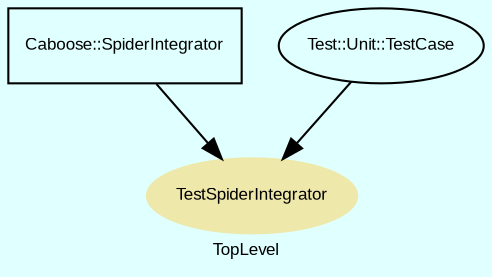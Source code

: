 digraph TopLevel {
    compound = true
    bgcolor = lightcyan1
    fontname = Arial
    fontsize = 8
    label = "TopLevel"
    node [
        fontname = Arial,
        fontsize = 8,
        color = black
    ]

    TestSpiderIntegrator [
        fontcolor = black,
        URL = "classes/TestSpiderIntegrator.html",
        shape = ellipse,
        color = palegoldenrod,
        style = filled,
        label = "TestSpiderIntegrator"
    ]

    Caboose__SpiderIntegrator [
        URL = "classes/Caboose/SpiderIntegrator.html",
        shape = box,
        label = "Caboose::SpiderIntegrator"
    ]

    Caboose__SpiderIntegrator -> TestSpiderIntegrator [

    ]

    Test__Unit__TestCase [
        URL = "classes/Test/Unit/TestCase.html",
        label = "Test::Unit::TestCase"
    ]

    Test__Unit__TestCase -> TestSpiderIntegrator [

    ]

}

